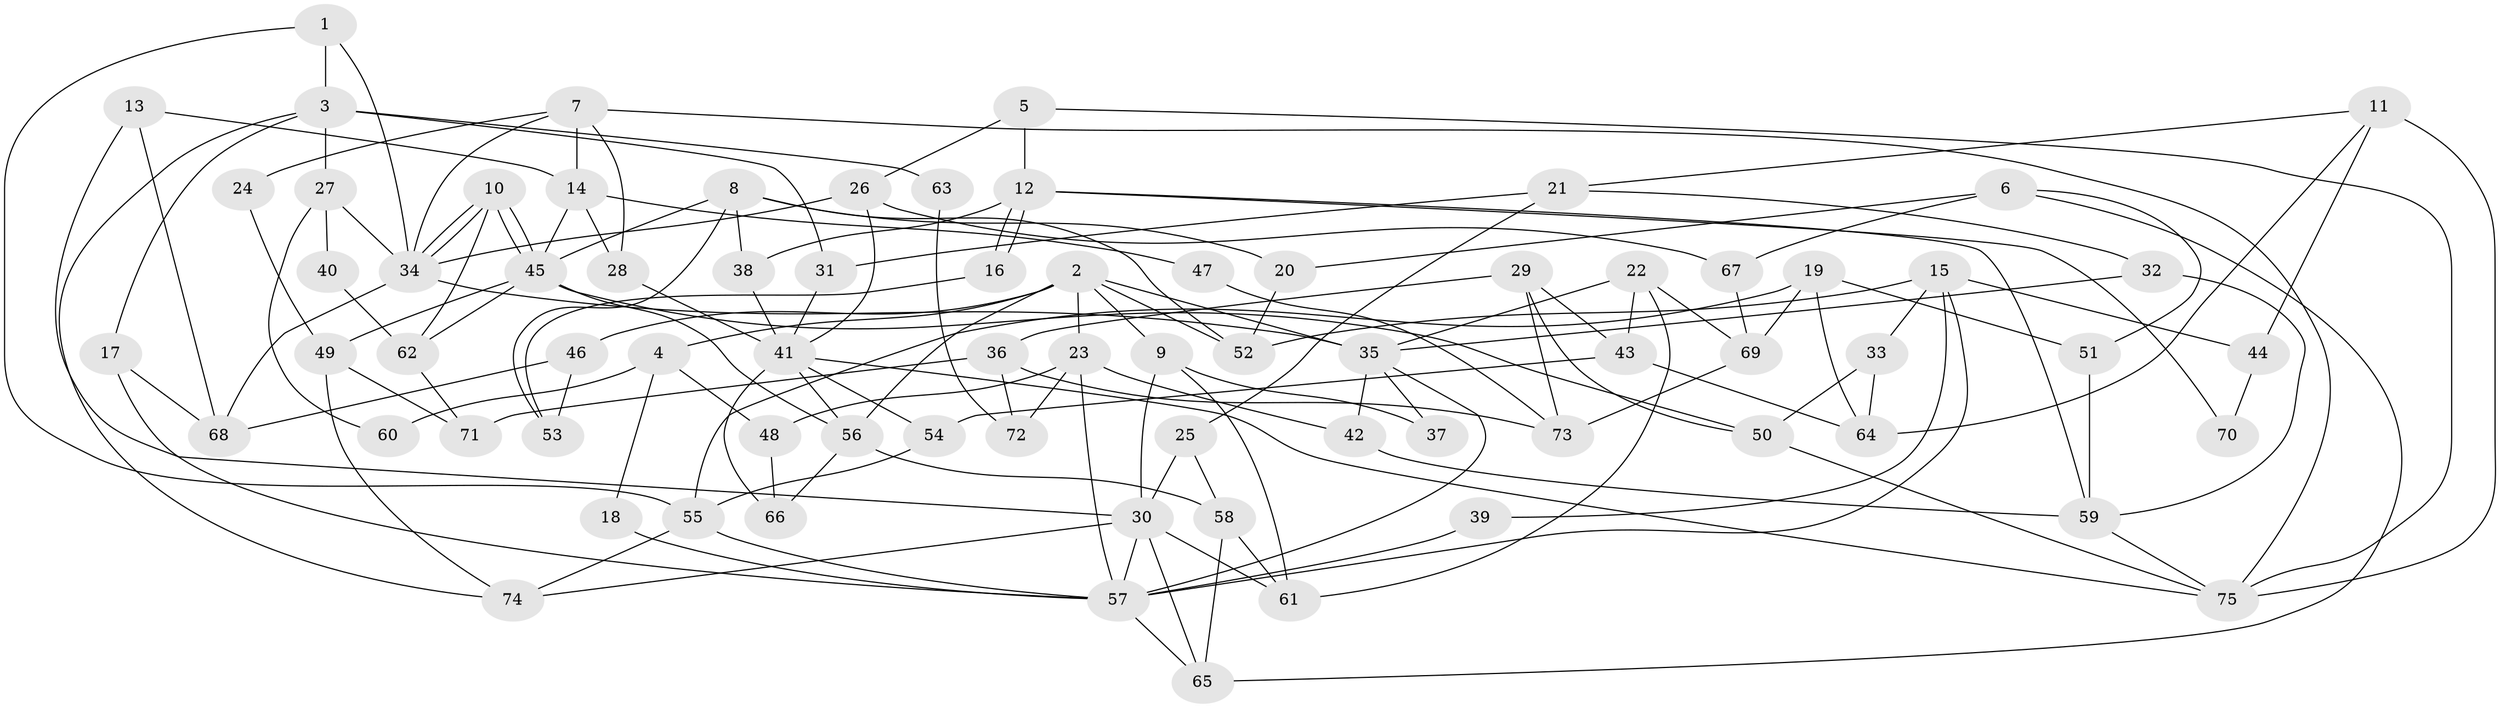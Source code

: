 // Generated by graph-tools (version 1.1) at 2025/51/03/09/25 04:51:16]
// undirected, 75 vertices, 150 edges
graph export_dot {
graph [start="1"]
  node [color=gray90,style=filled];
  1;
  2;
  3;
  4;
  5;
  6;
  7;
  8;
  9;
  10;
  11;
  12;
  13;
  14;
  15;
  16;
  17;
  18;
  19;
  20;
  21;
  22;
  23;
  24;
  25;
  26;
  27;
  28;
  29;
  30;
  31;
  32;
  33;
  34;
  35;
  36;
  37;
  38;
  39;
  40;
  41;
  42;
  43;
  44;
  45;
  46;
  47;
  48;
  49;
  50;
  51;
  52;
  53;
  54;
  55;
  56;
  57;
  58;
  59;
  60;
  61;
  62;
  63;
  64;
  65;
  66;
  67;
  68;
  69;
  70;
  71;
  72;
  73;
  74;
  75;
  1 -- 55;
  1 -- 34;
  1 -- 3;
  2 -- 52;
  2 -- 35;
  2 -- 4;
  2 -- 9;
  2 -- 23;
  2 -- 46;
  2 -- 56;
  3 -- 17;
  3 -- 27;
  3 -- 31;
  3 -- 63;
  3 -- 74;
  4 -- 48;
  4 -- 18;
  4 -- 60;
  5 -- 75;
  5 -- 12;
  5 -- 26;
  6 -- 51;
  6 -- 65;
  6 -- 20;
  6 -- 67;
  7 -- 14;
  7 -- 34;
  7 -- 24;
  7 -- 28;
  7 -- 75;
  8 -- 52;
  8 -- 45;
  8 -- 20;
  8 -- 38;
  8 -- 53;
  9 -- 30;
  9 -- 37;
  9 -- 61;
  10 -- 34;
  10 -- 34;
  10 -- 45;
  10 -- 45;
  10 -- 62;
  11 -- 75;
  11 -- 21;
  11 -- 44;
  11 -- 64;
  12 -- 16;
  12 -- 16;
  12 -- 38;
  12 -- 59;
  12 -- 70;
  13 -- 30;
  13 -- 14;
  13 -- 68;
  14 -- 28;
  14 -- 45;
  14 -- 47;
  15 -- 33;
  15 -- 57;
  15 -- 39;
  15 -- 44;
  15 -- 52;
  16 -- 53;
  17 -- 57;
  17 -- 68;
  18 -- 57;
  19 -- 69;
  19 -- 55;
  19 -- 51;
  19 -- 64;
  20 -- 52;
  21 -- 32;
  21 -- 31;
  21 -- 25;
  22 -- 35;
  22 -- 43;
  22 -- 61;
  22 -- 69;
  23 -- 57;
  23 -- 42;
  23 -- 48;
  23 -- 72;
  24 -- 49;
  25 -- 58;
  25 -- 30;
  26 -- 41;
  26 -- 34;
  26 -- 67;
  27 -- 34;
  27 -- 40;
  27 -- 60;
  28 -- 41;
  29 -- 50;
  29 -- 36;
  29 -- 43;
  29 -- 73;
  30 -- 61;
  30 -- 57;
  30 -- 65;
  30 -- 74;
  31 -- 41;
  32 -- 35;
  32 -- 59;
  33 -- 50;
  33 -- 64;
  34 -- 35;
  34 -- 68;
  35 -- 57;
  35 -- 37;
  35 -- 42;
  36 -- 73;
  36 -- 71;
  36 -- 72;
  38 -- 41;
  39 -- 57;
  40 -- 62;
  41 -- 75;
  41 -- 56;
  41 -- 54;
  41 -- 66;
  42 -- 59;
  43 -- 64;
  43 -- 54;
  44 -- 70;
  45 -- 56;
  45 -- 49;
  45 -- 50;
  45 -- 62;
  46 -- 68;
  46 -- 53;
  47 -- 73;
  48 -- 66;
  49 -- 74;
  49 -- 71;
  50 -- 75;
  51 -- 59;
  54 -- 55;
  55 -- 74;
  55 -- 57;
  56 -- 58;
  56 -- 66;
  57 -- 65;
  58 -- 65;
  58 -- 61;
  59 -- 75;
  62 -- 71;
  63 -- 72;
  67 -- 69;
  69 -- 73;
}
